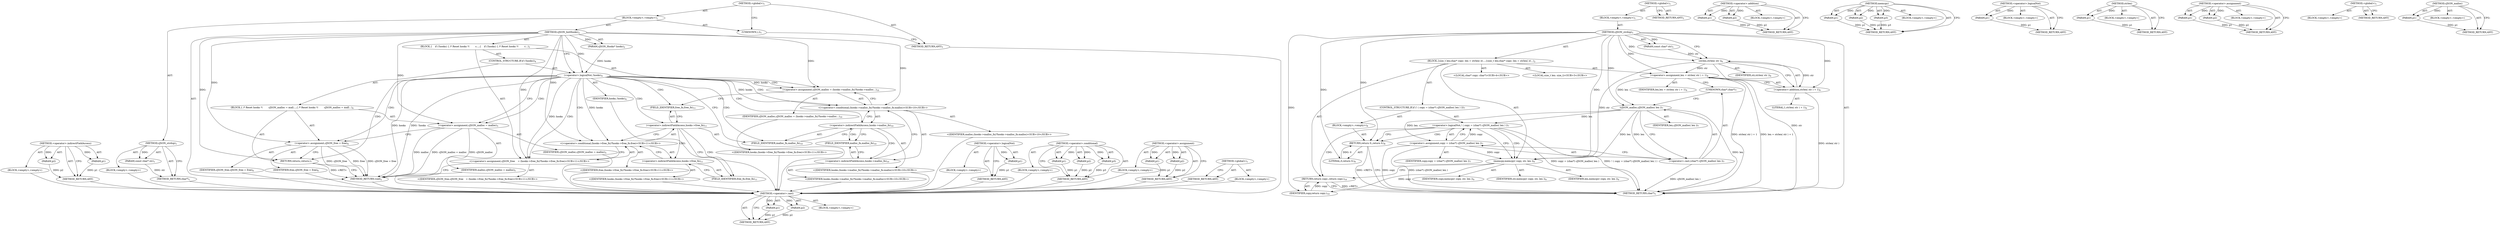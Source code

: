 digraph "cJSON_InitHooks" {
vulnerable_75 [label=<(METHOD,&lt;operator&gt;.cast)>];
vulnerable_76 [label=<(PARAM,p1)>];
vulnerable_77 [label=<(PARAM,p2)>];
vulnerable_78 [label=<(BLOCK,&lt;empty&gt;,&lt;empty&gt;)>];
vulnerable_79 [label=<(METHOD_RETURN,ANY)>];
vulnerable_6 [label=<(METHOD,&lt;global&gt;)<SUB>1</SUB>>];
vulnerable_7 [label=<(BLOCK,&lt;empty&gt;,&lt;empty&gt;)<SUB>1</SUB>>];
vulnerable_8 [label=<(METHOD,cJSON_strdup)<SUB>1</SUB>>];
vulnerable_9 [label=<(PARAM,const char* str)<SUB>1</SUB>>];
vulnerable_10 [label=<(BLOCK,{
	size_t len;
	char* copy;
 
	len = strlen( st...,{
	size_t len;
	char* copy;
 
	len = strlen( st...)<SUB>2</SUB>>];
vulnerable_11 [label="<(LOCAL,size_t len: size_t)<SUB>3</SUB>>"];
vulnerable_12 [label="<(LOCAL,char* copy: char*)<SUB>4</SUB>>"];
vulnerable_13 [label=<(&lt;operator&gt;.assignment,len = strlen( str ) + 1)<SUB>6</SUB>>];
vulnerable_14 [label=<(IDENTIFIER,len,len = strlen( str ) + 1)<SUB>6</SUB>>];
vulnerable_15 [label=<(&lt;operator&gt;.addition,strlen( str ) + 1)<SUB>6</SUB>>];
vulnerable_16 [label=<(strlen,strlen( str ))<SUB>6</SUB>>];
vulnerable_17 [label=<(IDENTIFIER,str,strlen( str ))<SUB>6</SUB>>];
vulnerable_18 [label=<(LITERAL,1,strlen( str ) + 1)<SUB>6</SUB>>];
vulnerable_19 [label=<(CONTROL_STRUCTURE,IF,if (! ( copy = (char*) cJSON_malloc( len ) )))<SUB>7</SUB>>];
vulnerable_20 [label=<(&lt;operator&gt;.logicalNot,! ( copy = (char*) cJSON_malloc( len ) ))<SUB>7</SUB>>];
vulnerable_21 [label=<(&lt;operator&gt;.assignment,copy = (char*) cJSON_malloc( len ))<SUB>7</SUB>>];
vulnerable_22 [label=<(IDENTIFIER,copy,copy = (char*) cJSON_malloc( len ))<SUB>7</SUB>>];
vulnerable_23 [label=<(&lt;operator&gt;.cast,(char*) cJSON_malloc( len ))<SUB>7</SUB>>];
vulnerable_24 [label=<(UNKNOWN,char*,char*)<SUB>7</SUB>>];
vulnerable_25 [label=<(cJSON_malloc,cJSON_malloc( len ))<SUB>7</SUB>>];
vulnerable_26 [label=<(IDENTIFIER,len,cJSON_malloc( len ))<SUB>7</SUB>>];
vulnerable_27 [label=<(BLOCK,&lt;empty&gt;,&lt;empty&gt;)<SUB>8</SUB>>];
vulnerable_28 [label=<(RETURN,return 0;,return 0;)<SUB>8</SUB>>];
vulnerable_29 [label=<(LITERAL,0,return 0;)<SUB>8</SUB>>];
vulnerable_30 [label=<(memcpy,memcpy( copy, str, len ))<SUB>9</SUB>>];
vulnerable_31 [label=<(IDENTIFIER,copy,memcpy( copy, str, len ))<SUB>9</SUB>>];
vulnerable_32 [label=<(IDENTIFIER,str,memcpy( copy, str, len ))<SUB>9</SUB>>];
vulnerable_33 [label=<(IDENTIFIER,len,memcpy( copy, str, len ))<SUB>9</SUB>>];
vulnerable_34 [label=<(RETURN,return copy;,return copy;)<SUB>10</SUB>>];
vulnerable_35 [label=<(IDENTIFIER,copy,return copy;)<SUB>10</SUB>>];
vulnerable_36 [label=<(METHOD_RETURN,char*)<SUB>1</SUB>>];
vulnerable_38 [label=<(METHOD_RETURN,ANY)<SUB>1</SUB>>];
vulnerable_62 [label=<(METHOD,&lt;operator&gt;.addition)>];
vulnerable_63 [label=<(PARAM,p1)>];
vulnerable_64 [label=<(PARAM,p2)>];
vulnerable_65 [label=<(BLOCK,&lt;empty&gt;,&lt;empty&gt;)>];
vulnerable_66 [label=<(METHOD_RETURN,ANY)>];
vulnerable_84 [label=<(METHOD,memcpy)>];
vulnerable_85 [label=<(PARAM,p1)>];
vulnerable_86 [label=<(PARAM,p2)>];
vulnerable_87 [label=<(PARAM,p3)>];
vulnerable_88 [label=<(BLOCK,&lt;empty&gt;,&lt;empty&gt;)>];
vulnerable_89 [label=<(METHOD_RETURN,ANY)>];
vulnerable_71 [label=<(METHOD,&lt;operator&gt;.logicalNot)>];
vulnerable_72 [label=<(PARAM,p1)>];
vulnerable_73 [label=<(BLOCK,&lt;empty&gt;,&lt;empty&gt;)>];
vulnerable_74 [label=<(METHOD_RETURN,ANY)>];
vulnerable_67 [label=<(METHOD,strlen)>];
vulnerable_68 [label=<(PARAM,p1)>];
vulnerable_69 [label=<(BLOCK,&lt;empty&gt;,&lt;empty&gt;)>];
vulnerable_70 [label=<(METHOD_RETURN,ANY)>];
vulnerable_57 [label=<(METHOD,&lt;operator&gt;.assignment)>];
vulnerable_58 [label=<(PARAM,p1)>];
vulnerable_59 [label=<(PARAM,p2)>];
vulnerable_60 [label=<(BLOCK,&lt;empty&gt;,&lt;empty&gt;)>];
vulnerable_61 [label=<(METHOD_RETURN,ANY)>];
vulnerable_51 [label=<(METHOD,&lt;global&gt;)<SUB>1</SUB>>];
vulnerable_52 [label=<(BLOCK,&lt;empty&gt;,&lt;empty&gt;)>];
vulnerable_53 [label=<(METHOD_RETURN,ANY)>];
vulnerable_80 [label=<(METHOD,cJSON_malloc)>];
vulnerable_81 [label=<(PARAM,p1)>];
vulnerable_82 [label=<(BLOCK,&lt;empty&gt;,&lt;empty&gt;)>];
vulnerable_83 [label=<(METHOD_RETURN,ANY)>];
fixed_82 [label=<(METHOD,&lt;operator&gt;.indirectFieldAccess)>];
fixed_83 [label=<(PARAM,p1)>];
fixed_84 [label=<(PARAM,p2)>];
fixed_85 [label=<(BLOCK,&lt;empty&gt;,&lt;empty&gt;)>];
fixed_86 [label=<(METHOD_RETURN,ANY)>];
fixed_6 [label=<(METHOD,&lt;global&gt;)<SUB>1</SUB>>];
fixed_7 [label=<(BLOCK,&lt;empty&gt;,&lt;empty&gt;)<SUB>1</SUB>>];
fixed_8 [label=<(METHOD,cJSON_strdup)<SUB>1</SUB>>];
fixed_9 [label=<(PARAM,const char* str)<SUB>1</SUB>>];
fixed_10 [label=<(BLOCK,&lt;empty&gt;,&lt;empty&gt;)>];
fixed_11 [label=<(METHOD_RETURN,char*)<SUB>1</SUB>>];
fixed_13 [label=<(UNKNOWN,),))<SUB>1</SUB>>];
fixed_14 [label=<(METHOD,cJSON_InitHooks)<SUB>2</SUB>>];
fixed_15 [label=<(PARAM,cJSON_Hooks* hooks)<SUB>2</SUB>>];
fixed_16 [label=<(BLOCK,{
    if (!hooks) { /* Reset hooks */
        c...,{
    if (!hooks) { /* Reset hooks */
        c...)<SUB>3</SUB>>];
fixed_17 [label=<(CONTROL_STRUCTURE,IF,if (!hooks))<SUB>4</SUB>>];
fixed_18 [label=<(&lt;operator&gt;.logicalNot,!hooks)<SUB>4</SUB>>];
fixed_19 [label=<(IDENTIFIER,hooks,!hooks)<SUB>4</SUB>>];
fixed_20 [label=<(BLOCK,{ /* Reset hooks */
        cJSON_malloc = mall...,{ /* Reset hooks */
        cJSON_malloc = mall...)<SUB>4</SUB>>];
fixed_21 [label=<(&lt;operator&gt;.assignment,cJSON_malloc = malloc)<SUB>5</SUB>>];
fixed_22 [label=<(IDENTIFIER,cJSON_malloc,cJSON_malloc = malloc)<SUB>5</SUB>>];
fixed_23 [label=<(IDENTIFIER,malloc,cJSON_malloc = malloc)<SUB>5</SUB>>];
fixed_24 [label=<(&lt;operator&gt;.assignment,cJSON_free = free)<SUB>6</SUB>>];
fixed_25 [label=<(IDENTIFIER,cJSON_free,cJSON_free = free)<SUB>6</SUB>>];
fixed_26 [label=<(IDENTIFIER,free,cJSON_free = free)<SUB>6</SUB>>];
fixed_27 [label=<(RETURN,return;,return;)<SUB>7</SUB>>];
fixed_28 [label=<(&lt;operator&gt;.assignment,cJSON_malloc = (hooks-&gt;malloc_fn)?hooks-&gt;malloc...)<SUB>10</SUB>>];
fixed_29 [label=<(IDENTIFIER,cJSON_malloc,cJSON_malloc = (hooks-&gt;malloc_fn)?hooks-&gt;malloc...)<SUB>10</SUB>>];
fixed_30 [label="<(&lt;operator&gt;.conditional,(hooks-&gt;malloc_fn)?hooks-&gt;malloc_fn:malloc)<SUB>10</SUB>>"];
fixed_31 [label=<(&lt;operator&gt;.indirectFieldAccess,hooks-&gt;malloc_fn)<SUB>10</SUB>>];
fixed_32 [label="<(IDENTIFIER,hooks,(hooks-&gt;malloc_fn)?hooks-&gt;malloc_fn:malloc)<SUB>10</SUB>>"];
fixed_33 [label=<(FIELD_IDENTIFIER,malloc_fn,malloc_fn)<SUB>10</SUB>>];
fixed_34 [label=<(&lt;operator&gt;.indirectFieldAccess,hooks-&gt;malloc_fn)<SUB>10</SUB>>];
fixed_35 [label="<(IDENTIFIER,hooks,(hooks-&gt;malloc_fn)?hooks-&gt;malloc_fn:malloc)<SUB>10</SUB>>"];
fixed_36 [label=<(FIELD_IDENTIFIER,malloc_fn,malloc_fn)<SUB>10</SUB>>];
fixed_37 [label="<(IDENTIFIER,malloc,(hooks-&gt;malloc_fn)?hooks-&gt;malloc_fn:malloc)<SUB>10</SUB>>"];
fixed_38 [label="<(&lt;operator&gt;.assignment,cJSON_free	 = (hooks-&gt;free_fn)?hooks-&gt;free_fn:free)<SUB>11</SUB>>"];
fixed_39 [label="<(IDENTIFIER,cJSON_free,cJSON_free	 = (hooks-&gt;free_fn)?hooks-&gt;free_fn:free)<SUB>11</SUB>>"];
fixed_40 [label="<(&lt;operator&gt;.conditional,(hooks-&gt;free_fn)?hooks-&gt;free_fn:free)<SUB>11</SUB>>"];
fixed_41 [label=<(&lt;operator&gt;.indirectFieldAccess,hooks-&gt;free_fn)<SUB>11</SUB>>];
fixed_42 [label="<(IDENTIFIER,hooks,(hooks-&gt;free_fn)?hooks-&gt;free_fn:free)<SUB>11</SUB>>"];
fixed_43 [label=<(FIELD_IDENTIFIER,free_fn,free_fn)<SUB>11</SUB>>];
fixed_44 [label=<(&lt;operator&gt;.indirectFieldAccess,hooks-&gt;free_fn)<SUB>11</SUB>>];
fixed_45 [label="<(IDENTIFIER,hooks,(hooks-&gt;free_fn)?hooks-&gt;free_fn:free)<SUB>11</SUB>>"];
fixed_46 [label=<(FIELD_IDENTIFIER,free_fn,free_fn)<SUB>11</SUB>>];
fixed_47 [label="<(IDENTIFIER,free,(hooks-&gt;free_fn)?hooks-&gt;free_fn:free)<SUB>11</SUB>>"];
fixed_48 [label=<(METHOD_RETURN,void)<SUB>2</SUB>>];
fixed_50 [label=<(METHOD_RETURN,ANY)<SUB>1</SUB>>];
fixed_67 [label=<(METHOD,&lt;operator&gt;.logicalNot)>];
fixed_68 [label=<(PARAM,p1)>];
fixed_69 [label=<(BLOCK,&lt;empty&gt;,&lt;empty&gt;)>];
fixed_70 [label=<(METHOD_RETURN,ANY)>];
fixed_76 [label=<(METHOD,&lt;operator&gt;.conditional)>];
fixed_77 [label=<(PARAM,p1)>];
fixed_78 [label=<(PARAM,p2)>];
fixed_79 [label=<(PARAM,p3)>];
fixed_80 [label=<(BLOCK,&lt;empty&gt;,&lt;empty&gt;)>];
fixed_81 [label=<(METHOD_RETURN,ANY)>];
fixed_71 [label=<(METHOD,&lt;operator&gt;.assignment)>];
fixed_72 [label=<(PARAM,p1)>];
fixed_73 [label=<(PARAM,p2)>];
fixed_74 [label=<(BLOCK,&lt;empty&gt;,&lt;empty&gt;)>];
fixed_75 [label=<(METHOD_RETURN,ANY)>];
fixed_61 [label=<(METHOD,&lt;global&gt;)<SUB>1</SUB>>];
fixed_62 [label=<(BLOCK,&lt;empty&gt;,&lt;empty&gt;)>];
fixed_63 [label=<(METHOD_RETURN,ANY)>];
vulnerable_75 -> vulnerable_76  [key=0, label="AST: "];
vulnerable_75 -> vulnerable_76  [key=1, label="DDG: "];
vulnerable_75 -> vulnerable_78  [key=0, label="AST: "];
vulnerable_75 -> vulnerable_77  [key=0, label="AST: "];
vulnerable_75 -> vulnerable_77  [key=1, label="DDG: "];
vulnerable_75 -> vulnerable_79  [key=0, label="AST: "];
vulnerable_75 -> vulnerable_79  [key=1, label="CFG: "];
vulnerable_76 -> vulnerable_79  [key=0, label="DDG: p1"];
vulnerable_77 -> vulnerable_79  [key=0, label="DDG: p2"];
vulnerable_6 -> vulnerable_7  [key=0, label="AST: "];
vulnerable_6 -> vulnerable_38  [key=0, label="AST: "];
vulnerable_6 -> vulnerable_38  [key=1, label="CFG: "];
vulnerable_7 -> vulnerable_8  [key=0, label="AST: "];
vulnerable_8 -> vulnerable_9  [key=0, label="AST: "];
vulnerable_8 -> vulnerable_9  [key=1, label="DDG: "];
vulnerable_8 -> vulnerable_10  [key=0, label="AST: "];
vulnerable_8 -> vulnerable_36  [key=0, label="AST: "];
vulnerable_8 -> vulnerable_16  [key=0, label="CFG: "];
vulnerable_8 -> vulnerable_16  [key=1, label="DDG: "];
vulnerable_8 -> vulnerable_13  [key=0, label="DDG: "];
vulnerable_8 -> vulnerable_30  [key=0, label="DDG: "];
vulnerable_8 -> vulnerable_35  [key=0, label="DDG: "];
vulnerable_8 -> vulnerable_15  [key=0, label="DDG: "];
vulnerable_8 -> vulnerable_28  [key=0, label="DDG: "];
vulnerable_8 -> vulnerable_29  [key=0, label="DDG: "];
vulnerable_8 -> vulnerable_25  [key=0, label="DDG: "];
vulnerable_9 -> vulnerable_16  [key=0, label="DDG: str"];
vulnerable_10 -> vulnerable_11  [key=0, label="AST: "];
vulnerable_10 -> vulnerable_12  [key=0, label="AST: "];
vulnerable_10 -> vulnerable_13  [key=0, label="AST: "];
vulnerable_10 -> vulnerable_19  [key=0, label="AST: "];
vulnerable_10 -> vulnerable_30  [key=0, label="AST: "];
vulnerable_10 -> vulnerable_34  [key=0, label="AST: "];
vulnerable_13 -> vulnerable_14  [key=0, label="AST: "];
vulnerable_13 -> vulnerable_15  [key=0, label="AST: "];
vulnerable_13 -> vulnerable_24  [key=0, label="CFG: "];
vulnerable_13 -> vulnerable_36  [key=0, label="DDG: strlen( str ) + 1"];
vulnerable_13 -> vulnerable_36  [key=1, label="DDG: len = strlen( str ) + 1"];
vulnerable_13 -> vulnerable_25  [key=0, label="DDG: len"];
vulnerable_15 -> vulnerable_16  [key=0, label="AST: "];
vulnerable_15 -> vulnerable_18  [key=0, label="AST: "];
vulnerable_15 -> vulnerable_13  [key=0, label="CFG: "];
vulnerable_15 -> vulnerable_36  [key=0, label="DDG: strlen( str )"];
vulnerable_16 -> vulnerable_17  [key=0, label="AST: "];
vulnerable_16 -> vulnerable_15  [key=0, label="CFG: "];
vulnerable_16 -> vulnerable_15  [key=1, label="DDG: str"];
vulnerable_16 -> vulnerable_36  [key=0, label="DDG: str"];
vulnerable_16 -> vulnerable_13  [key=0, label="DDG: str"];
vulnerable_16 -> vulnerable_30  [key=0, label="DDG: str"];
vulnerable_19 -> vulnerable_20  [key=0, label="AST: "];
vulnerable_19 -> vulnerable_27  [key=0, label="AST: "];
vulnerable_20 -> vulnerable_21  [key=0, label="AST: "];
vulnerable_20 -> vulnerable_28  [key=0, label="CFG: "];
vulnerable_20 -> vulnerable_28  [key=1, label="CDG: "];
vulnerable_20 -> vulnerable_30  [key=0, label="CFG: "];
vulnerable_20 -> vulnerable_30  [key=1, label="CDG: "];
vulnerable_20 -> vulnerable_36  [key=0, label="DDG: copy = (char*) cJSON_malloc( len )"];
vulnerable_20 -> vulnerable_36  [key=1, label="DDG: ! ( copy = (char*) cJSON_malloc( len ) )"];
vulnerable_20 -> vulnerable_34  [key=0, label="CDG: "];
vulnerable_21 -> vulnerable_22  [key=0, label="AST: "];
vulnerable_21 -> vulnerable_23  [key=0, label="AST: "];
vulnerable_21 -> vulnerable_20  [key=0, label="CFG: "];
vulnerable_21 -> vulnerable_20  [key=1, label="DDG: copy"];
vulnerable_21 -> vulnerable_36  [key=0, label="DDG: copy"];
vulnerable_21 -> vulnerable_36  [key=1, label="DDG: (char*) cJSON_malloc( len )"];
vulnerable_21 -> vulnerable_30  [key=0, label="DDG: copy"];
vulnerable_23 -> vulnerable_24  [key=0, label="AST: "];
vulnerable_23 -> vulnerable_25  [key=0, label="AST: "];
vulnerable_23 -> vulnerable_21  [key=0, label="CFG: "];
vulnerable_23 -> vulnerable_36  [key=0, label="DDG: cJSON_malloc( len )"];
vulnerable_24 -> vulnerable_25  [key=0, label="CFG: "];
vulnerable_25 -> vulnerable_26  [key=0, label="AST: "];
vulnerable_25 -> vulnerable_23  [key=0, label="CFG: "];
vulnerable_25 -> vulnerable_23  [key=1, label="DDG: len"];
vulnerable_25 -> vulnerable_36  [key=0, label="DDG: len"];
vulnerable_25 -> vulnerable_30  [key=0, label="DDG: len"];
vulnerable_25 -> vulnerable_20  [key=0, label="DDG: len"];
vulnerable_25 -> vulnerable_21  [key=0, label="DDG: len"];
vulnerable_27 -> vulnerable_28  [key=0, label="AST: "];
vulnerable_28 -> vulnerable_29  [key=0, label="AST: "];
vulnerable_28 -> vulnerable_36  [key=0, label="CFG: "];
vulnerable_28 -> vulnerable_36  [key=1, label="DDG: &lt;RET&gt;"];
vulnerable_29 -> vulnerable_28  [key=0, label="DDG: 0"];
vulnerable_30 -> vulnerable_31  [key=0, label="AST: "];
vulnerable_30 -> vulnerable_32  [key=0, label="AST: "];
vulnerable_30 -> vulnerable_33  [key=0, label="AST: "];
vulnerable_30 -> vulnerable_34  [key=0, label="CFG: "];
vulnerable_30 -> vulnerable_35  [key=0, label="DDG: copy"];
vulnerable_34 -> vulnerable_35  [key=0, label="AST: "];
vulnerable_34 -> vulnerable_36  [key=0, label="CFG: "];
vulnerable_34 -> vulnerable_36  [key=1, label="DDG: &lt;RET&gt;"];
vulnerable_35 -> vulnerable_34  [key=0, label="DDG: copy"];
vulnerable_62 -> vulnerable_63  [key=0, label="AST: "];
vulnerable_62 -> vulnerable_63  [key=1, label="DDG: "];
vulnerable_62 -> vulnerable_65  [key=0, label="AST: "];
vulnerable_62 -> vulnerable_64  [key=0, label="AST: "];
vulnerable_62 -> vulnerable_64  [key=1, label="DDG: "];
vulnerable_62 -> vulnerable_66  [key=0, label="AST: "];
vulnerable_62 -> vulnerable_66  [key=1, label="CFG: "];
vulnerable_63 -> vulnerable_66  [key=0, label="DDG: p1"];
vulnerable_64 -> vulnerable_66  [key=0, label="DDG: p2"];
vulnerable_84 -> vulnerable_85  [key=0, label="AST: "];
vulnerable_84 -> vulnerable_85  [key=1, label="DDG: "];
vulnerable_84 -> vulnerable_88  [key=0, label="AST: "];
vulnerable_84 -> vulnerable_86  [key=0, label="AST: "];
vulnerable_84 -> vulnerable_86  [key=1, label="DDG: "];
vulnerable_84 -> vulnerable_89  [key=0, label="AST: "];
vulnerable_84 -> vulnerable_89  [key=1, label="CFG: "];
vulnerable_84 -> vulnerable_87  [key=0, label="AST: "];
vulnerable_84 -> vulnerable_87  [key=1, label="DDG: "];
vulnerable_85 -> vulnerable_89  [key=0, label="DDG: p1"];
vulnerable_86 -> vulnerable_89  [key=0, label="DDG: p2"];
vulnerable_87 -> vulnerable_89  [key=0, label="DDG: p3"];
vulnerable_71 -> vulnerable_72  [key=0, label="AST: "];
vulnerable_71 -> vulnerable_72  [key=1, label="DDG: "];
vulnerable_71 -> vulnerable_73  [key=0, label="AST: "];
vulnerable_71 -> vulnerable_74  [key=0, label="AST: "];
vulnerable_71 -> vulnerable_74  [key=1, label="CFG: "];
vulnerable_72 -> vulnerable_74  [key=0, label="DDG: p1"];
vulnerable_67 -> vulnerable_68  [key=0, label="AST: "];
vulnerable_67 -> vulnerable_68  [key=1, label="DDG: "];
vulnerable_67 -> vulnerable_69  [key=0, label="AST: "];
vulnerable_67 -> vulnerable_70  [key=0, label="AST: "];
vulnerable_67 -> vulnerable_70  [key=1, label="CFG: "];
vulnerable_68 -> vulnerable_70  [key=0, label="DDG: p1"];
vulnerable_57 -> vulnerable_58  [key=0, label="AST: "];
vulnerable_57 -> vulnerable_58  [key=1, label="DDG: "];
vulnerable_57 -> vulnerable_60  [key=0, label="AST: "];
vulnerable_57 -> vulnerable_59  [key=0, label="AST: "];
vulnerable_57 -> vulnerable_59  [key=1, label="DDG: "];
vulnerable_57 -> vulnerable_61  [key=0, label="AST: "];
vulnerable_57 -> vulnerable_61  [key=1, label="CFG: "];
vulnerable_58 -> vulnerable_61  [key=0, label="DDG: p1"];
vulnerable_59 -> vulnerable_61  [key=0, label="DDG: p2"];
vulnerable_51 -> vulnerable_52  [key=0, label="AST: "];
vulnerable_51 -> vulnerable_53  [key=0, label="AST: "];
vulnerable_51 -> vulnerable_53  [key=1, label="CFG: "];
vulnerable_80 -> vulnerable_81  [key=0, label="AST: "];
vulnerable_80 -> vulnerable_81  [key=1, label="DDG: "];
vulnerable_80 -> vulnerable_82  [key=0, label="AST: "];
vulnerable_80 -> vulnerable_83  [key=0, label="AST: "];
vulnerable_80 -> vulnerable_83  [key=1, label="CFG: "];
vulnerable_81 -> vulnerable_83  [key=0, label="DDG: p1"];
fixed_82 -> fixed_83  [key=0, label="AST: "];
fixed_82 -> fixed_83  [key=1, label="DDG: "];
fixed_82 -> fixed_85  [key=0, label="AST: "];
fixed_82 -> fixed_84  [key=0, label="AST: "];
fixed_82 -> fixed_84  [key=1, label="DDG: "];
fixed_82 -> fixed_86  [key=0, label="AST: "];
fixed_82 -> fixed_86  [key=1, label="CFG: "];
fixed_83 -> fixed_86  [key=0, label="DDG: p1"];
fixed_84 -> fixed_86  [key=0, label="DDG: p2"];
fixed_85 -> vulnerable_75  [key=0];
fixed_86 -> vulnerable_75  [key=0];
fixed_6 -> fixed_7  [key=0, label="AST: "];
fixed_6 -> fixed_50  [key=0, label="AST: "];
fixed_6 -> fixed_13  [key=0, label="CFG: "];
fixed_7 -> fixed_8  [key=0, label="AST: "];
fixed_7 -> fixed_13  [key=0, label="AST: "];
fixed_7 -> fixed_14  [key=0, label="AST: "];
fixed_8 -> fixed_9  [key=0, label="AST: "];
fixed_8 -> fixed_9  [key=1, label="DDG: "];
fixed_8 -> fixed_10  [key=0, label="AST: "];
fixed_8 -> fixed_11  [key=0, label="AST: "];
fixed_8 -> fixed_11  [key=1, label="CFG: "];
fixed_9 -> fixed_11  [key=0, label="DDG: str"];
fixed_10 -> vulnerable_75  [key=0];
fixed_11 -> vulnerable_75  [key=0];
fixed_13 -> fixed_50  [key=0, label="CFG: "];
fixed_14 -> fixed_15  [key=0, label="AST: "];
fixed_14 -> fixed_15  [key=1, label="DDG: "];
fixed_14 -> fixed_16  [key=0, label="AST: "];
fixed_14 -> fixed_48  [key=0, label="AST: "];
fixed_14 -> fixed_18  [key=0, label="CFG: "];
fixed_14 -> fixed_18  [key=1, label="DDG: "];
fixed_14 -> fixed_28  [key=0, label="DDG: "];
fixed_14 -> fixed_38  [key=0, label="DDG: "];
fixed_14 -> fixed_21  [key=0, label="DDG: "];
fixed_14 -> fixed_24  [key=0, label="DDG: "];
fixed_14 -> fixed_27  [key=0, label="DDG: "];
fixed_14 -> fixed_30  [key=0, label="DDG: "];
fixed_14 -> fixed_40  [key=0, label="DDG: "];
fixed_15 -> fixed_18  [key=0, label="DDG: hooks"];
fixed_16 -> fixed_17  [key=0, label="AST: "];
fixed_16 -> fixed_28  [key=0, label="AST: "];
fixed_16 -> fixed_38  [key=0, label="AST: "];
fixed_17 -> fixed_18  [key=0, label="AST: "];
fixed_17 -> fixed_20  [key=0, label="AST: "];
fixed_18 -> fixed_19  [key=0, label="AST: "];
fixed_18 -> fixed_21  [key=0, label="CFG: "];
fixed_18 -> fixed_21  [key=1, label="CDG: "];
fixed_18 -> fixed_33  [key=0, label="CFG: "];
fixed_18 -> fixed_33  [key=1, label="CDG: "];
fixed_18 -> fixed_48  [key=0, label="DDG: hooks"];
fixed_18 -> fixed_48  [key=1, label="DDG: !hooks"];
fixed_18 -> fixed_28  [key=0, label="DDG: hooks"];
fixed_18 -> fixed_28  [key=1, label="CDG: "];
fixed_18 -> fixed_38  [key=0, label="DDG: hooks"];
fixed_18 -> fixed_38  [key=1, label="CDG: "];
fixed_18 -> fixed_30  [key=0, label="DDG: hooks"];
fixed_18 -> fixed_30  [key=1, label="CDG: "];
fixed_18 -> fixed_40  [key=0, label="DDG: hooks"];
fixed_18 -> fixed_40  [key=1, label="CDG: "];
fixed_18 -> fixed_24  [key=0, label="CDG: "];
fixed_18 -> fixed_41  [key=0, label="CDG: "];
fixed_18 -> fixed_27  [key=0, label="CDG: "];
fixed_18 -> fixed_31  [key=0, label="CDG: "];
fixed_18 -> fixed_43  [key=0, label="CDG: "];
fixed_19 -> vulnerable_75  [key=0];
fixed_20 -> fixed_21  [key=0, label="AST: "];
fixed_20 -> fixed_24  [key=0, label="AST: "];
fixed_20 -> fixed_27  [key=0, label="AST: "];
fixed_21 -> fixed_22  [key=0, label="AST: "];
fixed_21 -> fixed_23  [key=0, label="AST: "];
fixed_21 -> fixed_24  [key=0, label="CFG: "];
fixed_21 -> fixed_48  [key=0, label="DDG: cJSON_malloc"];
fixed_21 -> fixed_48  [key=1, label="DDG: malloc"];
fixed_21 -> fixed_48  [key=2, label="DDG: cJSON_malloc = malloc"];
fixed_22 -> vulnerable_75  [key=0];
fixed_23 -> vulnerable_75  [key=0];
fixed_24 -> fixed_25  [key=0, label="AST: "];
fixed_24 -> fixed_26  [key=0, label="AST: "];
fixed_24 -> fixed_27  [key=0, label="CFG: "];
fixed_24 -> fixed_48  [key=0, label="DDG: cJSON_free"];
fixed_24 -> fixed_48  [key=1, label="DDG: free"];
fixed_24 -> fixed_48  [key=2, label="DDG: cJSON_free = free"];
fixed_25 -> vulnerable_75  [key=0];
fixed_26 -> vulnerable_75  [key=0];
fixed_27 -> fixed_48  [key=0, label="CFG: "];
fixed_27 -> fixed_48  [key=1, label="DDG: &lt;RET&gt;"];
fixed_28 -> fixed_29  [key=0, label="AST: "];
fixed_28 -> fixed_30  [key=0, label="AST: "];
fixed_28 -> fixed_43  [key=0, label="CFG: "];
fixed_29 -> vulnerable_75  [key=0];
fixed_30 -> fixed_31  [key=0, label="AST: "];
fixed_30 -> fixed_34  [key=0, label="AST: "];
fixed_30 -> fixed_37  [key=0, label="AST: "];
fixed_30 -> fixed_28  [key=0, label="CFG: "];
fixed_31 -> fixed_32  [key=0, label="AST: "];
fixed_31 -> fixed_33  [key=0, label="AST: "];
fixed_31 -> fixed_36  [key=0, label="CFG: "];
fixed_31 -> fixed_36  [key=1, label="CDG: "];
fixed_31 -> fixed_30  [key=0, label="CFG: "];
fixed_31 -> fixed_34  [key=0, label="CDG: "];
fixed_32 -> vulnerable_75  [key=0];
fixed_33 -> fixed_31  [key=0, label="CFG: "];
fixed_34 -> fixed_35  [key=0, label="AST: "];
fixed_34 -> fixed_36  [key=0, label="AST: "];
fixed_34 -> fixed_30  [key=0, label="CFG: "];
fixed_35 -> vulnerable_75  [key=0];
fixed_36 -> fixed_34  [key=0, label="CFG: "];
fixed_37 -> vulnerable_75  [key=0];
fixed_38 -> fixed_39  [key=0, label="AST: "];
fixed_38 -> fixed_40  [key=0, label="AST: "];
fixed_38 -> fixed_48  [key=0, label="CFG: "];
fixed_39 -> vulnerable_75  [key=0];
fixed_40 -> fixed_41  [key=0, label="AST: "];
fixed_40 -> fixed_44  [key=0, label="AST: "];
fixed_40 -> fixed_47  [key=0, label="AST: "];
fixed_40 -> fixed_38  [key=0, label="CFG: "];
fixed_41 -> fixed_42  [key=0, label="AST: "];
fixed_41 -> fixed_43  [key=0, label="AST: "];
fixed_41 -> fixed_46  [key=0, label="CFG: "];
fixed_41 -> fixed_46  [key=1, label="CDG: "];
fixed_41 -> fixed_40  [key=0, label="CFG: "];
fixed_41 -> fixed_44  [key=0, label="CDG: "];
fixed_42 -> vulnerable_75  [key=0];
fixed_43 -> fixed_41  [key=0, label="CFG: "];
fixed_44 -> fixed_45  [key=0, label="AST: "];
fixed_44 -> fixed_46  [key=0, label="AST: "];
fixed_44 -> fixed_40  [key=0, label="CFG: "];
fixed_45 -> vulnerable_75  [key=0];
fixed_46 -> fixed_44  [key=0, label="CFG: "];
fixed_47 -> vulnerable_75  [key=0];
fixed_48 -> vulnerable_75  [key=0];
fixed_50 -> vulnerable_75  [key=0];
fixed_67 -> fixed_68  [key=0, label="AST: "];
fixed_67 -> fixed_68  [key=1, label="DDG: "];
fixed_67 -> fixed_69  [key=0, label="AST: "];
fixed_67 -> fixed_70  [key=0, label="AST: "];
fixed_67 -> fixed_70  [key=1, label="CFG: "];
fixed_68 -> fixed_70  [key=0, label="DDG: p1"];
fixed_69 -> vulnerable_75  [key=0];
fixed_70 -> vulnerable_75  [key=0];
fixed_76 -> fixed_77  [key=0, label="AST: "];
fixed_76 -> fixed_77  [key=1, label="DDG: "];
fixed_76 -> fixed_80  [key=0, label="AST: "];
fixed_76 -> fixed_78  [key=0, label="AST: "];
fixed_76 -> fixed_78  [key=1, label="DDG: "];
fixed_76 -> fixed_81  [key=0, label="AST: "];
fixed_76 -> fixed_81  [key=1, label="CFG: "];
fixed_76 -> fixed_79  [key=0, label="AST: "];
fixed_76 -> fixed_79  [key=1, label="DDG: "];
fixed_77 -> fixed_81  [key=0, label="DDG: p1"];
fixed_78 -> fixed_81  [key=0, label="DDG: p2"];
fixed_79 -> fixed_81  [key=0, label="DDG: p3"];
fixed_80 -> vulnerable_75  [key=0];
fixed_81 -> vulnerable_75  [key=0];
fixed_71 -> fixed_72  [key=0, label="AST: "];
fixed_71 -> fixed_72  [key=1, label="DDG: "];
fixed_71 -> fixed_74  [key=0, label="AST: "];
fixed_71 -> fixed_73  [key=0, label="AST: "];
fixed_71 -> fixed_73  [key=1, label="DDG: "];
fixed_71 -> fixed_75  [key=0, label="AST: "];
fixed_71 -> fixed_75  [key=1, label="CFG: "];
fixed_72 -> fixed_75  [key=0, label="DDG: p1"];
fixed_73 -> fixed_75  [key=0, label="DDG: p2"];
fixed_74 -> vulnerable_75  [key=0];
fixed_75 -> vulnerable_75  [key=0];
fixed_61 -> fixed_62  [key=0, label="AST: "];
fixed_61 -> fixed_63  [key=0, label="AST: "];
fixed_61 -> fixed_63  [key=1, label="CFG: "];
fixed_62 -> vulnerable_75  [key=0];
fixed_63 -> vulnerable_75  [key=0];
}

